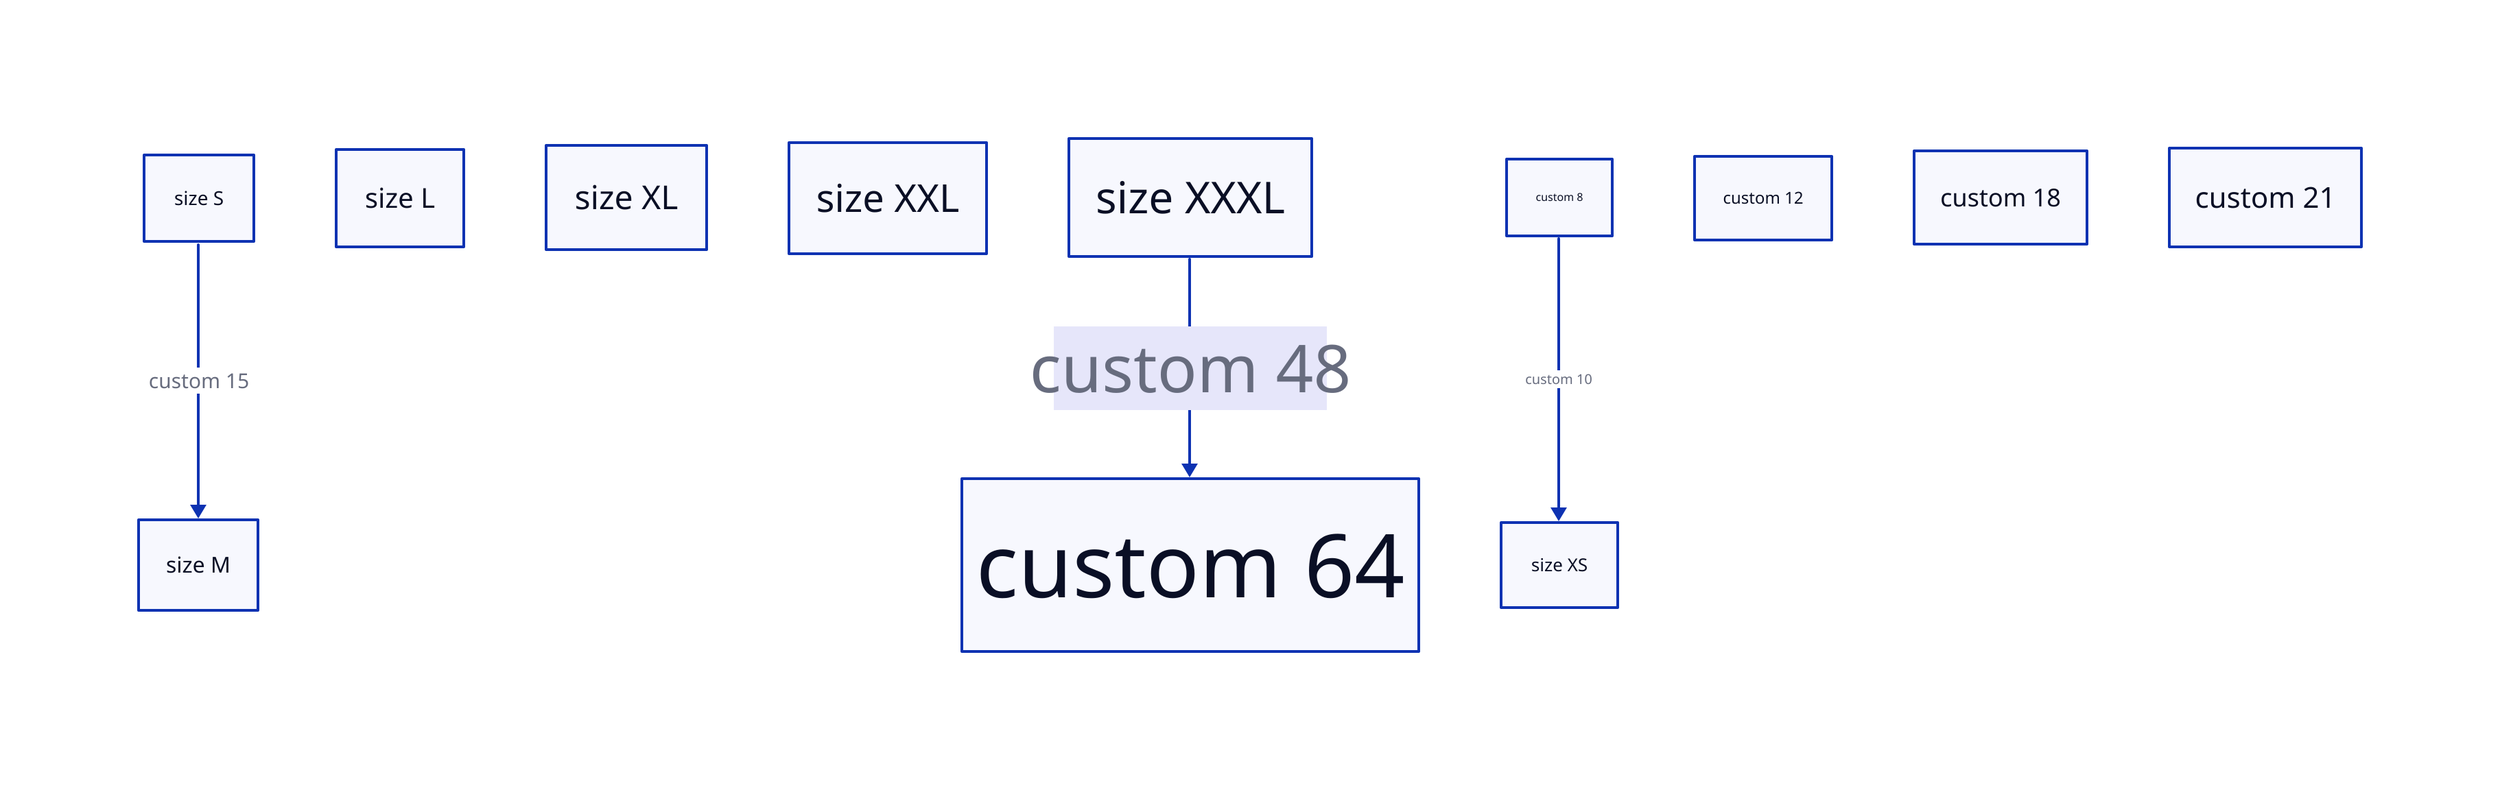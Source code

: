 
size XS.style.font-size: 13
size S.style.font-size: 14
size M.style.font-size: 16
size L.style.font-size: 20
size XL.style.font-size: 24
size XXL.style.font-size: 28
size XXXL.style.font-size: 32

custom 8.style.font-size: 8
custom 12.style.font-size: 12
custom 18.style.font-size: 18
custom 21.style.font-size: 21
custom 64.style.font-size: 64

custom 8 -> size XS: custom 10 {
	style.font-size: 10
}
size S -> size M: custom 15 {
	style.font-size: 15
}
size XXXL -> custom 64: custom 48 {
	style.font-size: 48
	style.fill: lavender
}
